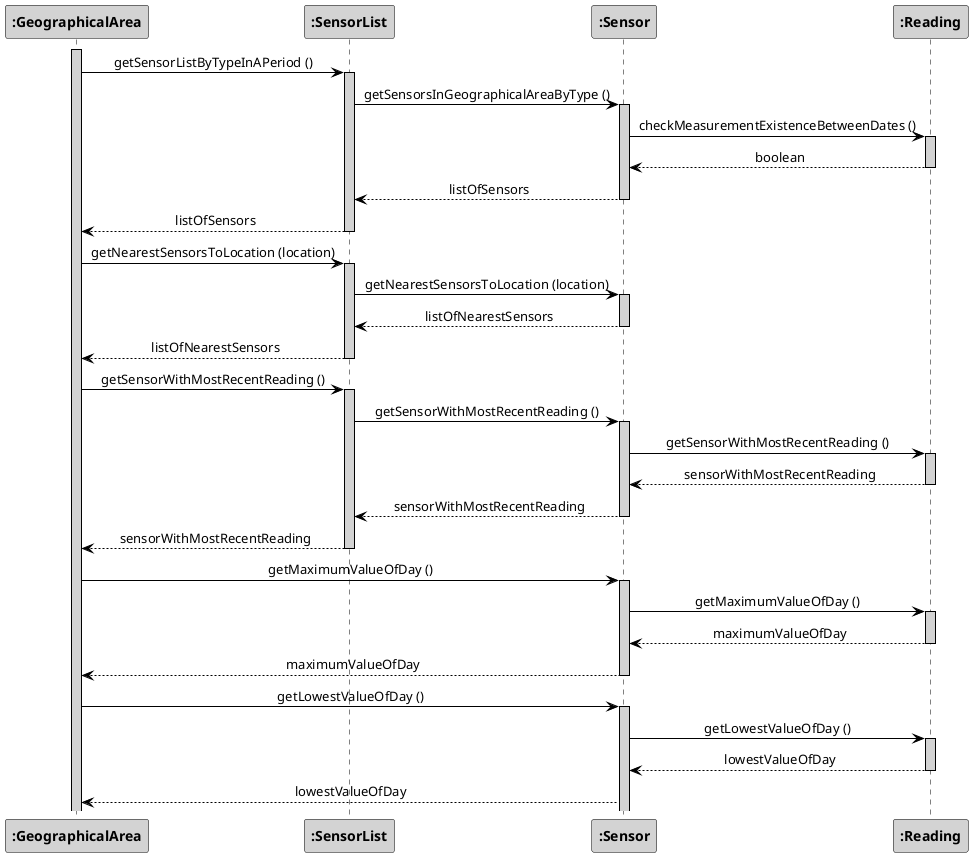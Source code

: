 @startuml
skinparam sequenceMessageAlign center
skinparam sequence {
	ArrowColor Black
	ActorBorderColor DarkBlue
	LifeLineBorderColor black
	LifeLineBackgroundColor LightGrey

	ParticipantBorderColor Black
	ParticipantBackgroundColor LightGrey
	ParticipantFontStyle Bold

	ActorBackgroundColor DimGrey
	ActorFontColor DeepSkyBlue
	ActorFontStyle Bold
	ActorFontSize 17
	ActorFontName Aapex
}
activate ":GeographicalArea"
":GeographicalArea" -> ":SensorList": getSensorListByTypeInAPeriod ()
activate ":SensorList"
":SensorList" -> ":Sensor": getSensorsInGeographicalAreaByType ()
activate ":Sensor"
":Sensor" -> ":Reading": checkMeasurementExistenceBetweenDates ()
activate ":Reading"
":Sensor" <-- ":Reading": boolean
deactivate ":Reading"
":SensorList" <-- ":Sensor": listOfSensors
deactivate ":Sensor"
":GeographicalArea" <-- ":SensorList": listOfSensors
deactivate ":SensorList"
":GeographicalArea" -> ":SensorList": getNearestSensorsToLocation (location)
activate ":SensorList"
":SensorList" -> ":Sensor": getNearestSensorsToLocation (location)
activate ":Sensor"
":SensorList" <-- ":Sensor": listOfNearestSensors
deactivate ":Sensor"
":GeographicalArea" <-- ":SensorList": listOfNearestSensors
deactivate ":SensorList"
":GeographicalArea" -> ":SensorList": getSensorWithMostRecentReading ()
activate ":SensorList"
":SensorList" -> ":Sensor": getSensorWithMostRecentReading ()
activate ":Sensor"
":Sensor" -> ":Reading": getSensorWithMostRecentReading ()
activate ":Reading"
":Sensor" <-- ":Reading": sensorWithMostRecentReading
deactivate ":Reading"
":SensorList" <-- ":Sensor": sensorWithMostRecentReading
deactivate ":Sensor"
":GeographicalArea" <-- ":SensorList": sensorWithMostRecentReading
deactivate ":SensorList"
":GeographicalArea" -> ":Sensor": getMaximumValueOfDay ()
activate ":Sensor"
":Sensor" -> ":Reading": getMaximumValueOfDay ()
activate ":Reading"
":Sensor" <-- ":Reading": maximumValueOfDay
deactivate ":Reading"
":GeographicalArea" <-- ":Sensor": maximumValueOfDay
deactivate ":Sensor"
":GeographicalArea" -> ":Sensor": getLowestValueOfDay ()
activate ":Sensor"
":Sensor" -> ":Reading": getLowestValueOfDay ()
activate ":Reading"
":Sensor" <-- ":Reading": lowestValueOfDay
deactivate ":Reading"
":GeographicalArea" <-- ":Sensor": lowestValueOfDay



@enduml